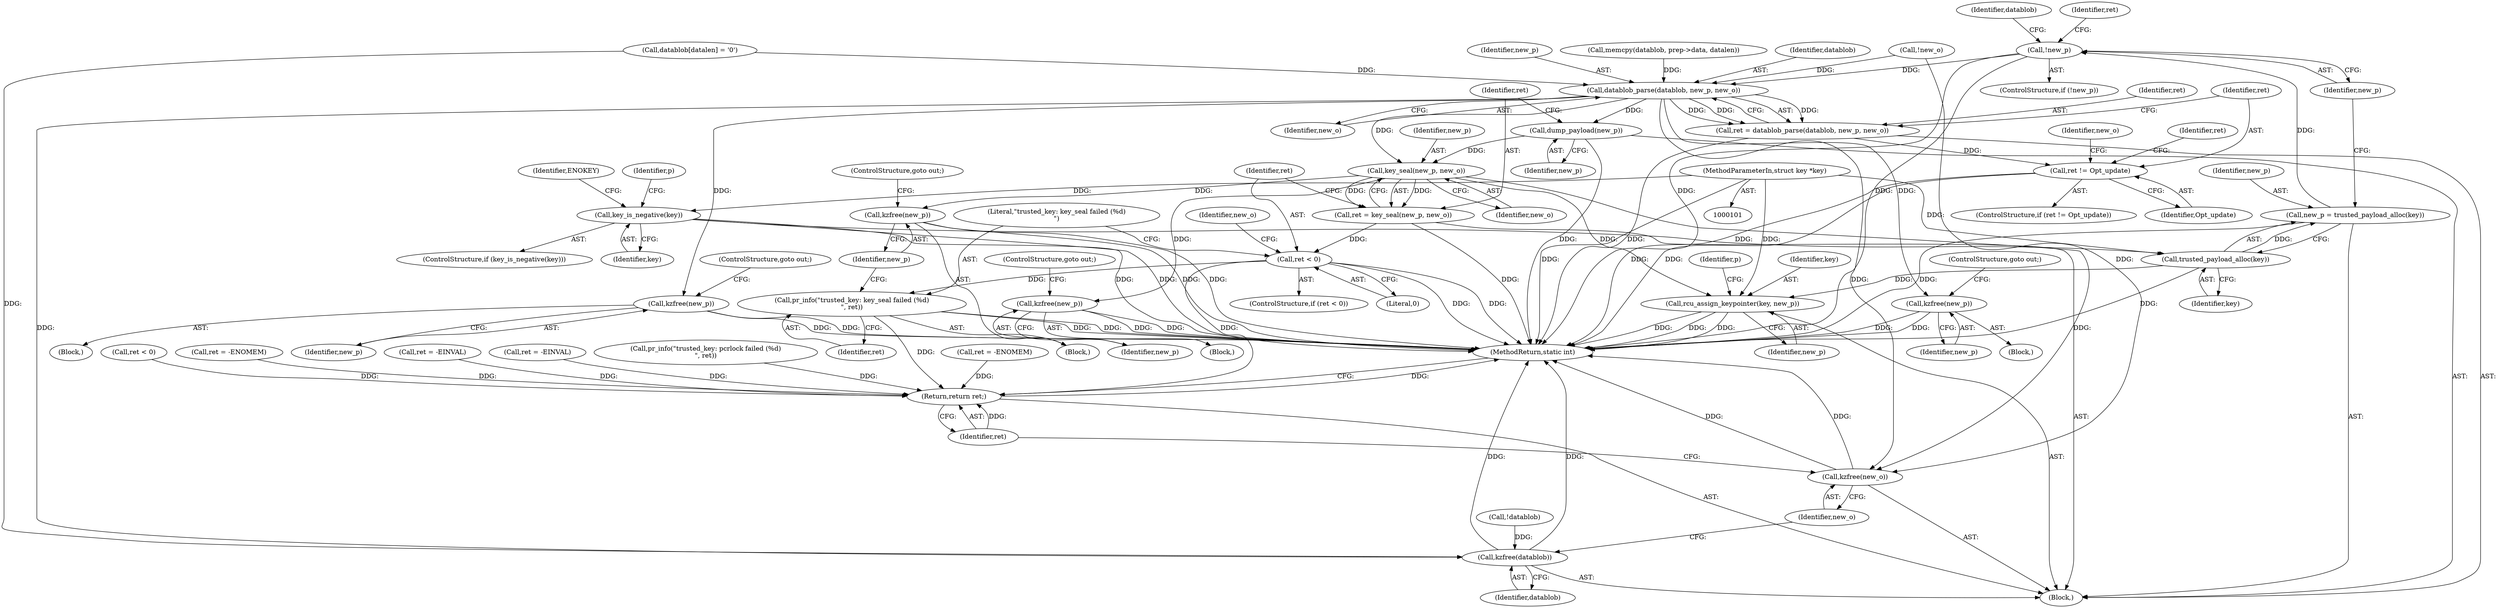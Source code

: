 digraph "0_linux_363b02dab09b3226f3bd1420dad9c72b79a42a76_16@pointer" {
"1000188" [label="(Call,!new_p)"];
"1000183" [label="(Call,new_p = trusted_payload_alloc(key))"];
"1000185" [label="(Call,trusted_payload_alloc(key))"];
"1000120" [label="(Call,key_is_negative(key))"];
"1000102" [label="(MethodParameterIn,struct key *key)"];
"1000209" [label="(Call,datablob_parse(datablob, new_p, new_o))"];
"1000207" [label="(Call,ret = datablob_parse(datablob, new_p, new_o))"];
"1000214" [label="(Call,ret != Opt_update)"];
"1000222" [label="(Call,kzfree(new_p))"];
"1000235" [label="(Call,kzfree(new_p))"];
"1000264" [label="(Call,dump_payload(new_p))"];
"1000268" [label="(Call,key_seal(new_p, new_o))"];
"1000266" [label="(Call,ret = key_seal(new_p, new_o))"];
"1000272" [label="(Call,ret < 0)"];
"1000276" [label="(Call,pr_info(\"trusted_key: key_seal failed (%d)\n\", ret))"];
"1000318" [label="(Return,return ret;)"];
"1000279" [label="(Call,kzfree(new_p))"];
"1000301" [label="(Call,kzfree(new_p))"];
"1000304" [label="(Call,rcu_assign_keypointer(key, new_p))"];
"1000316" [label="(Call,kzfree(new_o))"];
"1000314" [label="(Call,kzfree(datablob))"];
"1000306" [label="(Identifier,new_p)"];
"1000121" [label="(Identifier,key)"];
"1000301" [label="(Call,kzfree(new_p))"];
"1000223" [label="(Identifier,new_p)"];
"1000208" [label="(Identifier,ret)"];
"1000104" [label="(Block,)"];
"1000318" [label="(Return,return ret;)"];
"1000126" [label="(Identifier,p)"];
"1000185" [label="(Call,trusted_payload_alloc(key))"];
"1000228" [label="(Identifier,new_o)"];
"1000236" [label="(Identifier,new_p)"];
"1000211" [label="(Identifier,new_p)"];
"1000230" [label="(Block,)"];
"1000187" [label="(ControlStructure,if (!new_p))"];
"1000277" [label="(Literal,\"trusted_key: key_seal failed (%d)\n\")"];
"1000124" [label="(Identifier,ENOKEY)"];
"1000216" [label="(Identifier,Opt_update)"];
"1000276" [label="(Call,pr_info(\"trusted_key: key_seal failed (%d)\n\", ret))"];
"1000294" [label="(Call,ret < 0)"];
"1000183" [label="(Call,new_p = trusted_payload_alloc(key))"];
"1000281" [label="(ControlStructure,goto out;)"];
"1000305" [label="(Identifier,key)"];
"1000317" [label="(Identifier,new_o)"];
"1000222" [label="(Call,kzfree(new_p))"];
"1000319" [label="(Identifier,ret)"];
"1000178" [label="(Call,ret = -ENOMEM)"];
"1000231" [label="(Call,ret = -EINVAL)"];
"1000270" [label="(Identifier,new_o)"];
"1000274" [label="(Literal,0)"];
"1000218" [label="(Call,ret = -EINVAL)"];
"1000268" [label="(Call,key_seal(new_p, new_o))"];
"1000298" [label="(Call,pr_info(\"trusted_key: pcrlock failed (%d)\n\", ret))"];
"1000265" [label="(Identifier,new_p)"];
"1000310" [label="(Identifier,p)"];
"1000196" [label="(Call,memcpy(datablob, prep->data, datalen))"];
"1000303" [label="(ControlStructure,goto out;)"];
"1000202" [label="(Call,datablob[datalen] = '\0')"];
"1000314" [label="(Call,kzfree(datablob))"];
"1000235" [label="(Call,kzfree(new_p))"];
"1000219" [label="(Identifier,ret)"];
"1000175" [label="(Call,!new_o)"];
"1000266" [label="(Call,ret = key_seal(new_p, new_o))"];
"1000215" [label="(Identifier,ret)"];
"1000271" [label="(ControlStructure,if (ret < 0))"];
"1000304" [label="(Call,rcu_assign_keypointer(key, new_p))"];
"1000209" [label="(Call,datablob_parse(datablob, new_p, new_o))"];
"1000284" [label="(Identifier,new_o)"];
"1000280" [label="(Identifier,new_p)"];
"1000102" [label="(MethodParameterIn,struct key *key)"];
"1000214" [label="(Call,ret != Opt_update)"];
"1000212" [label="(Identifier,new_o)"];
"1000269" [label="(Identifier,new_p)"];
"1000188" [label="(Call,!new_p)"];
"1000273" [label="(Identifier,ret)"];
"1000197" [label="(Identifier,datablob)"];
"1000210" [label="(Identifier,datablob)"];
"1000119" [label="(ControlStructure,if (key_is_negative(key)))"];
"1000237" [label="(ControlStructure,goto out;)"];
"1000184" [label="(Identifier,new_p)"];
"1000120" [label="(Call,key_is_negative(key))"];
"1000264" [label="(Call,dump_payload(new_p))"];
"1000267" [label="(Identifier,ret)"];
"1000275" [label="(Block,)"];
"1000315" [label="(Identifier,datablob)"];
"1000213" [label="(ControlStructure,if (ret != Opt_update))"];
"1000217" [label="(Block,)"];
"1000224" [label="(ControlStructure,goto out;)"];
"1000320" [label="(MethodReturn,static int)"];
"1000302" [label="(Identifier,new_p)"];
"1000166" [label="(Call,!datablob)"];
"1000297" [label="(Block,)"];
"1000272" [label="(Call,ret < 0)"];
"1000316" [label="(Call,kzfree(new_o))"];
"1000189" [label="(Identifier,new_p)"];
"1000191" [label="(Call,ret = -ENOMEM)"];
"1000186" [label="(Identifier,key)"];
"1000192" [label="(Identifier,ret)"];
"1000207" [label="(Call,ret = datablob_parse(datablob, new_p, new_o))"];
"1000278" [label="(Identifier,ret)"];
"1000279" [label="(Call,kzfree(new_p))"];
"1000188" -> "1000187"  [label="AST: "];
"1000188" -> "1000189"  [label="CFG: "];
"1000189" -> "1000188"  [label="AST: "];
"1000192" -> "1000188"  [label="CFG: "];
"1000197" -> "1000188"  [label="CFG: "];
"1000188" -> "1000320"  [label="DDG: "];
"1000188" -> "1000320"  [label="DDG: "];
"1000183" -> "1000188"  [label="DDG: "];
"1000188" -> "1000209"  [label="DDG: "];
"1000183" -> "1000104"  [label="AST: "];
"1000183" -> "1000185"  [label="CFG: "];
"1000184" -> "1000183"  [label="AST: "];
"1000185" -> "1000183"  [label="AST: "];
"1000189" -> "1000183"  [label="CFG: "];
"1000183" -> "1000320"  [label="DDG: "];
"1000185" -> "1000183"  [label="DDG: "];
"1000185" -> "1000186"  [label="CFG: "];
"1000186" -> "1000185"  [label="AST: "];
"1000185" -> "1000320"  [label="DDG: "];
"1000120" -> "1000185"  [label="DDG: "];
"1000102" -> "1000185"  [label="DDG: "];
"1000185" -> "1000304"  [label="DDG: "];
"1000120" -> "1000119"  [label="AST: "];
"1000120" -> "1000121"  [label="CFG: "];
"1000121" -> "1000120"  [label="AST: "];
"1000124" -> "1000120"  [label="CFG: "];
"1000126" -> "1000120"  [label="CFG: "];
"1000120" -> "1000320"  [label="DDG: "];
"1000120" -> "1000320"  [label="DDG: "];
"1000102" -> "1000120"  [label="DDG: "];
"1000102" -> "1000101"  [label="AST: "];
"1000102" -> "1000320"  [label="DDG: "];
"1000102" -> "1000304"  [label="DDG: "];
"1000209" -> "1000207"  [label="AST: "];
"1000209" -> "1000212"  [label="CFG: "];
"1000210" -> "1000209"  [label="AST: "];
"1000211" -> "1000209"  [label="AST: "];
"1000212" -> "1000209"  [label="AST: "];
"1000207" -> "1000209"  [label="CFG: "];
"1000209" -> "1000207"  [label="DDG: "];
"1000209" -> "1000207"  [label="DDG: "];
"1000209" -> "1000207"  [label="DDG: "];
"1000202" -> "1000209"  [label="DDG: "];
"1000196" -> "1000209"  [label="DDG: "];
"1000175" -> "1000209"  [label="DDG: "];
"1000209" -> "1000222"  [label="DDG: "];
"1000209" -> "1000235"  [label="DDG: "];
"1000209" -> "1000264"  [label="DDG: "];
"1000209" -> "1000268"  [label="DDG: "];
"1000209" -> "1000314"  [label="DDG: "];
"1000209" -> "1000316"  [label="DDG: "];
"1000207" -> "1000104"  [label="AST: "];
"1000208" -> "1000207"  [label="AST: "];
"1000215" -> "1000207"  [label="CFG: "];
"1000207" -> "1000320"  [label="DDG: "];
"1000207" -> "1000214"  [label="DDG: "];
"1000214" -> "1000213"  [label="AST: "];
"1000214" -> "1000216"  [label="CFG: "];
"1000215" -> "1000214"  [label="AST: "];
"1000216" -> "1000214"  [label="AST: "];
"1000219" -> "1000214"  [label="CFG: "];
"1000228" -> "1000214"  [label="CFG: "];
"1000214" -> "1000320"  [label="DDG: "];
"1000214" -> "1000320"  [label="DDG: "];
"1000222" -> "1000217"  [label="AST: "];
"1000222" -> "1000223"  [label="CFG: "];
"1000223" -> "1000222"  [label="AST: "];
"1000224" -> "1000222"  [label="CFG: "];
"1000222" -> "1000320"  [label="DDG: "];
"1000222" -> "1000320"  [label="DDG: "];
"1000235" -> "1000230"  [label="AST: "];
"1000235" -> "1000236"  [label="CFG: "];
"1000236" -> "1000235"  [label="AST: "];
"1000237" -> "1000235"  [label="CFG: "];
"1000235" -> "1000320"  [label="DDG: "];
"1000235" -> "1000320"  [label="DDG: "];
"1000264" -> "1000104"  [label="AST: "];
"1000264" -> "1000265"  [label="CFG: "];
"1000265" -> "1000264"  [label="AST: "];
"1000267" -> "1000264"  [label="CFG: "];
"1000264" -> "1000320"  [label="DDG: "];
"1000264" -> "1000268"  [label="DDG: "];
"1000268" -> "1000266"  [label="AST: "];
"1000268" -> "1000270"  [label="CFG: "];
"1000269" -> "1000268"  [label="AST: "];
"1000270" -> "1000268"  [label="AST: "];
"1000266" -> "1000268"  [label="CFG: "];
"1000268" -> "1000266"  [label="DDG: "];
"1000268" -> "1000266"  [label="DDG: "];
"1000268" -> "1000279"  [label="DDG: "];
"1000268" -> "1000301"  [label="DDG: "];
"1000268" -> "1000304"  [label="DDG: "];
"1000268" -> "1000316"  [label="DDG: "];
"1000266" -> "1000104"  [label="AST: "];
"1000267" -> "1000266"  [label="AST: "];
"1000273" -> "1000266"  [label="CFG: "];
"1000266" -> "1000320"  [label="DDG: "];
"1000266" -> "1000272"  [label="DDG: "];
"1000272" -> "1000271"  [label="AST: "];
"1000272" -> "1000274"  [label="CFG: "];
"1000273" -> "1000272"  [label="AST: "];
"1000274" -> "1000272"  [label="AST: "];
"1000277" -> "1000272"  [label="CFG: "];
"1000284" -> "1000272"  [label="CFG: "];
"1000272" -> "1000320"  [label="DDG: "];
"1000272" -> "1000320"  [label="DDG: "];
"1000272" -> "1000276"  [label="DDG: "];
"1000272" -> "1000318"  [label="DDG: "];
"1000276" -> "1000275"  [label="AST: "];
"1000276" -> "1000278"  [label="CFG: "];
"1000277" -> "1000276"  [label="AST: "];
"1000278" -> "1000276"  [label="AST: "];
"1000280" -> "1000276"  [label="CFG: "];
"1000276" -> "1000320"  [label="DDG: "];
"1000276" -> "1000320"  [label="DDG: "];
"1000276" -> "1000318"  [label="DDG: "];
"1000318" -> "1000104"  [label="AST: "];
"1000318" -> "1000319"  [label="CFG: "];
"1000319" -> "1000318"  [label="AST: "];
"1000320" -> "1000318"  [label="CFG: "];
"1000318" -> "1000320"  [label="DDG: "];
"1000319" -> "1000318"  [label="DDG: "];
"1000178" -> "1000318"  [label="DDG: "];
"1000218" -> "1000318"  [label="DDG: "];
"1000298" -> "1000318"  [label="DDG: "];
"1000191" -> "1000318"  [label="DDG: "];
"1000294" -> "1000318"  [label="DDG: "];
"1000231" -> "1000318"  [label="DDG: "];
"1000279" -> "1000275"  [label="AST: "];
"1000279" -> "1000280"  [label="CFG: "];
"1000280" -> "1000279"  [label="AST: "];
"1000281" -> "1000279"  [label="CFG: "];
"1000279" -> "1000320"  [label="DDG: "];
"1000279" -> "1000320"  [label="DDG: "];
"1000301" -> "1000297"  [label="AST: "];
"1000301" -> "1000302"  [label="CFG: "];
"1000302" -> "1000301"  [label="AST: "];
"1000303" -> "1000301"  [label="CFG: "];
"1000301" -> "1000320"  [label="DDG: "];
"1000301" -> "1000320"  [label="DDG: "];
"1000304" -> "1000104"  [label="AST: "];
"1000304" -> "1000306"  [label="CFG: "];
"1000305" -> "1000304"  [label="AST: "];
"1000306" -> "1000304"  [label="AST: "];
"1000310" -> "1000304"  [label="CFG: "];
"1000304" -> "1000320"  [label="DDG: "];
"1000304" -> "1000320"  [label="DDG: "];
"1000304" -> "1000320"  [label="DDG: "];
"1000316" -> "1000104"  [label="AST: "];
"1000316" -> "1000317"  [label="CFG: "];
"1000317" -> "1000316"  [label="AST: "];
"1000319" -> "1000316"  [label="CFG: "];
"1000316" -> "1000320"  [label="DDG: "];
"1000316" -> "1000320"  [label="DDG: "];
"1000175" -> "1000316"  [label="DDG: "];
"1000314" -> "1000104"  [label="AST: "];
"1000314" -> "1000315"  [label="CFG: "];
"1000315" -> "1000314"  [label="AST: "];
"1000317" -> "1000314"  [label="CFG: "];
"1000314" -> "1000320"  [label="DDG: "];
"1000314" -> "1000320"  [label="DDG: "];
"1000166" -> "1000314"  [label="DDG: "];
"1000202" -> "1000314"  [label="DDG: "];
}
